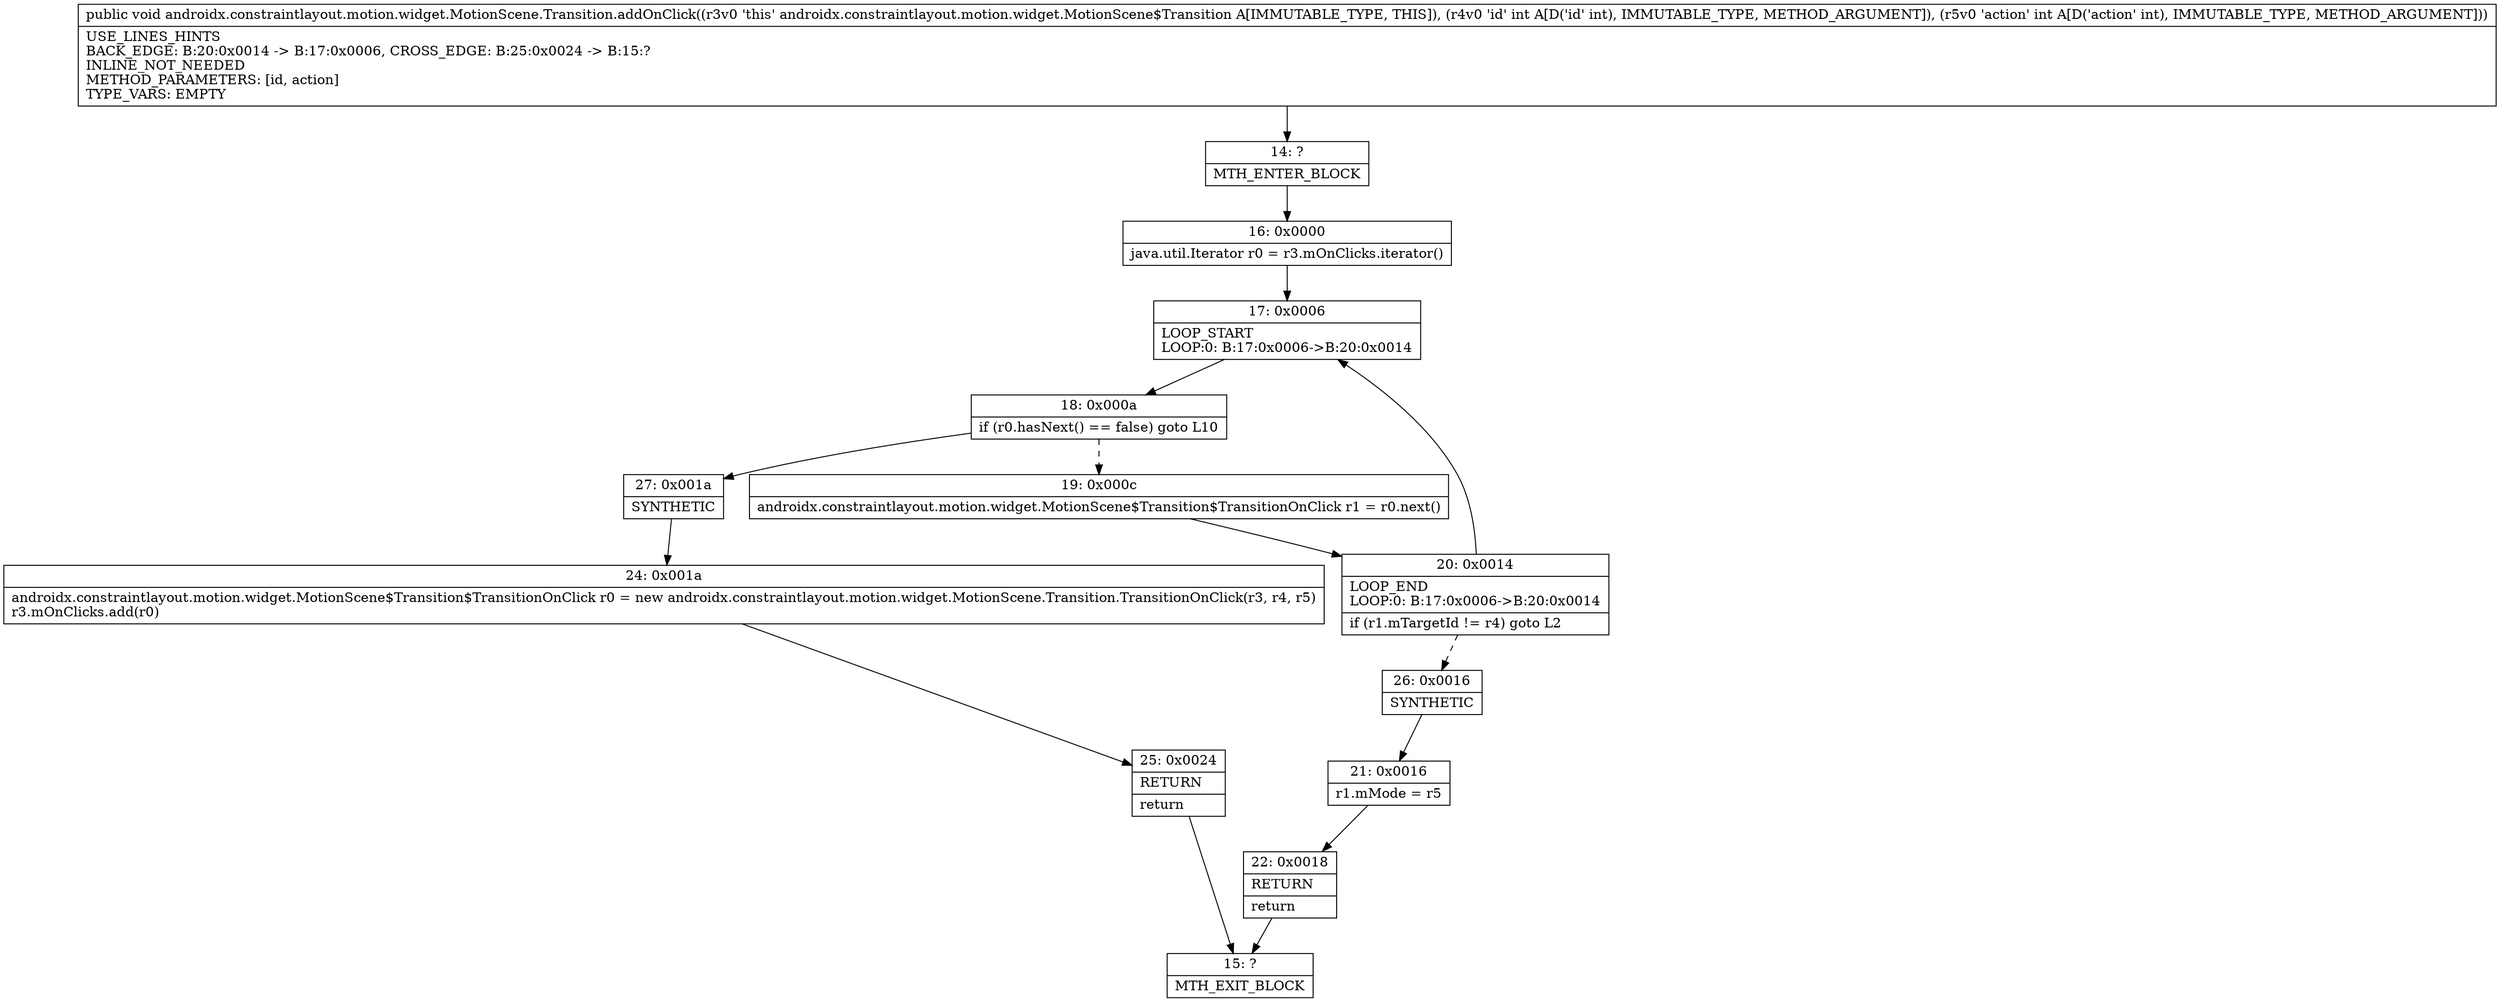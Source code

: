 digraph "CFG forandroidx.constraintlayout.motion.widget.MotionScene.Transition.addOnClick(II)V" {
Node_14 [shape=record,label="{14\:\ ?|MTH_ENTER_BLOCK\l}"];
Node_16 [shape=record,label="{16\:\ 0x0000|java.util.Iterator r0 = r3.mOnClicks.iterator()\l}"];
Node_17 [shape=record,label="{17\:\ 0x0006|LOOP_START\lLOOP:0: B:17:0x0006\-\>B:20:0x0014\l}"];
Node_18 [shape=record,label="{18\:\ 0x000a|if (r0.hasNext() == false) goto L10\l}"];
Node_19 [shape=record,label="{19\:\ 0x000c|androidx.constraintlayout.motion.widget.MotionScene$Transition$TransitionOnClick r1 = r0.next()\l}"];
Node_20 [shape=record,label="{20\:\ 0x0014|LOOP_END\lLOOP:0: B:17:0x0006\-\>B:20:0x0014\l|if (r1.mTargetId != r4) goto L2\l}"];
Node_26 [shape=record,label="{26\:\ 0x0016|SYNTHETIC\l}"];
Node_21 [shape=record,label="{21\:\ 0x0016|r1.mMode = r5\l}"];
Node_22 [shape=record,label="{22\:\ 0x0018|RETURN\l|return\l}"];
Node_15 [shape=record,label="{15\:\ ?|MTH_EXIT_BLOCK\l}"];
Node_27 [shape=record,label="{27\:\ 0x001a|SYNTHETIC\l}"];
Node_24 [shape=record,label="{24\:\ 0x001a|androidx.constraintlayout.motion.widget.MotionScene$Transition$TransitionOnClick r0 = new androidx.constraintlayout.motion.widget.MotionScene.Transition.TransitionOnClick(r3, r4, r5)\lr3.mOnClicks.add(r0)\l}"];
Node_25 [shape=record,label="{25\:\ 0x0024|RETURN\l|return\l}"];
MethodNode[shape=record,label="{public void androidx.constraintlayout.motion.widget.MotionScene.Transition.addOnClick((r3v0 'this' androidx.constraintlayout.motion.widget.MotionScene$Transition A[IMMUTABLE_TYPE, THIS]), (r4v0 'id' int A[D('id' int), IMMUTABLE_TYPE, METHOD_ARGUMENT]), (r5v0 'action' int A[D('action' int), IMMUTABLE_TYPE, METHOD_ARGUMENT]))  | USE_LINES_HINTS\lBACK_EDGE: B:20:0x0014 \-\> B:17:0x0006, CROSS_EDGE: B:25:0x0024 \-\> B:15:?\lINLINE_NOT_NEEDED\lMETHOD_PARAMETERS: [id, action]\lTYPE_VARS: EMPTY\l}"];
MethodNode -> Node_14;Node_14 -> Node_16;
Node_16 -> Node_17;
Node_17 -> Node_18;
Node_18 -> Node_19[style=dashed];
Node_18 -> Node_27;
Node_19 -> Node_20;
Node_20 -> Node_17;
Node_20 -> Node_26[style=dashed];
Node_26 -> Node_21;
Node_21 -> Node_22;
Node_22 -> Node_15;
Node_27 -> Node_24;
Node_24 -> Node_25;
Node_25 -> Node_15;
}

